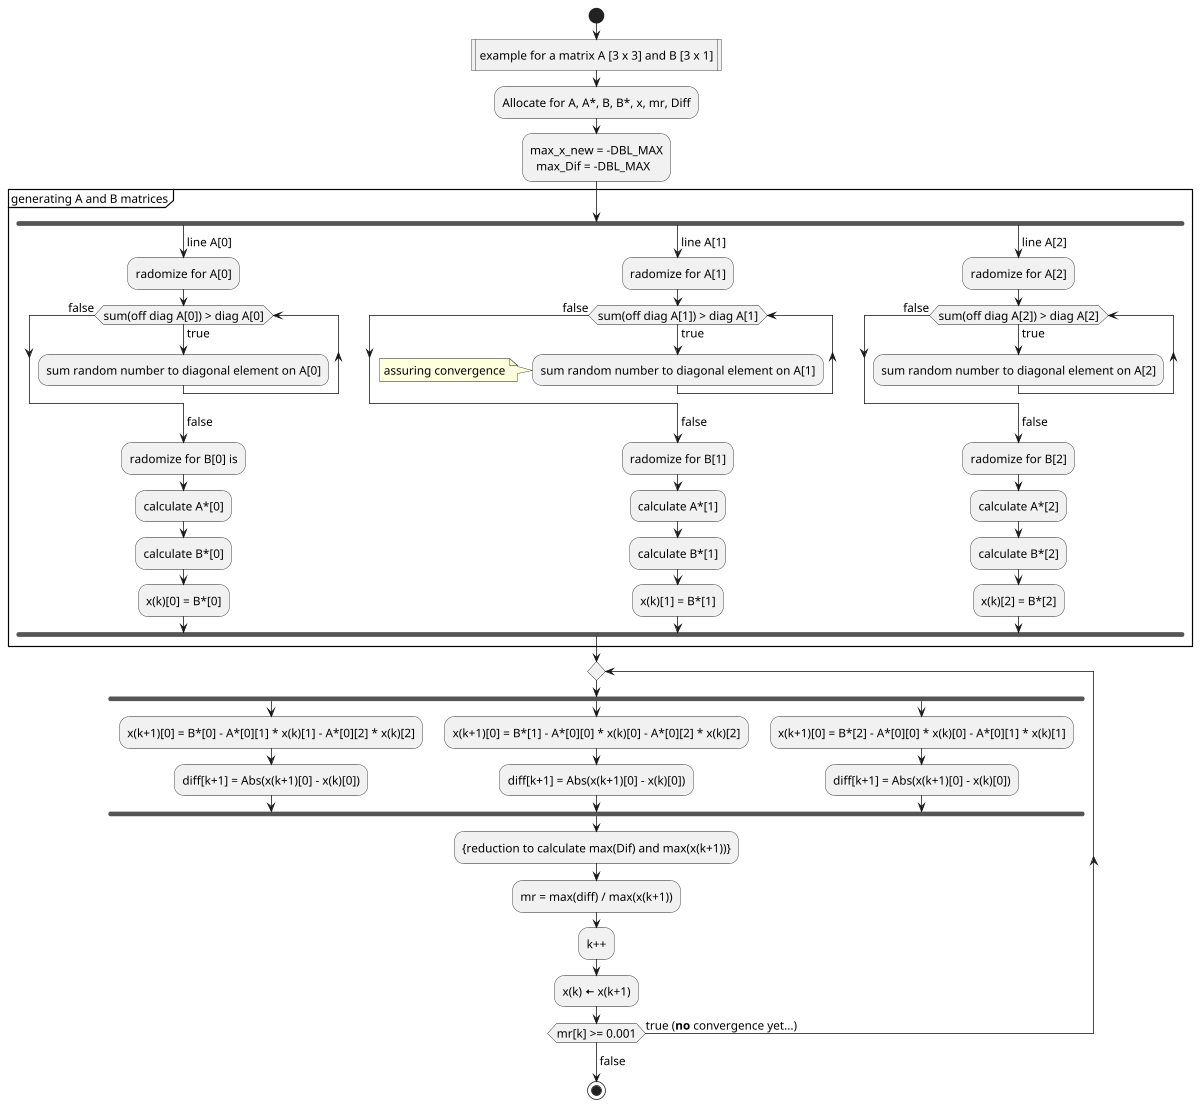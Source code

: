 @startuml
scale 1200 width
skinparam defaultFontName Ubuntu Mono
skinparam defaultFontSize 15

start

:example for a matrix A [3 x 3] and B [3 x 1]|

:Allocate for A, A*, B, B*, x, mr, Diff;

:max_x_new = -DBL_MAX
  max_Dif = -DBL_MAX;

partition "generating A and B matrices" {
    fork
        ->line A[0];
        :radomize for A[0];
        while (sum(off diag A[0]) > diag A[0]) is (true)
            :sum random number to diagonal element on A[0];
        end while (false)
        ->false;
        :radomize for B[0] is;
        :calculate A*[0];
        :calculate B*[0];
        :x(k)[0] = B*[0];
    fork again
        ->line A[1];
        :radomize for A[1];
        while (sum(off diag A[1]) > diag A[1]) is (true)
            :sum random number to diagonal element on A[1];
        end while (false)
        note left
            assuring convergence
        end note
        ->false;
        :radomize for B[1];
        :calculate A*[1];
        :calculate B*[1];
        :x(k)[1] = B*[1];
    fork again
        ->line A[2];
        :radomize for A[2];
        while (sum(off diag A[2]) > diag A[2]) is (true)
            :sum random number to diagonal element on A[2];
        end while (false)
        ->false;
        :radomize for B[2];
        :calculate A*[2];
        :calculate B*[2];
        :x(k)[2] = B*[2];
    end fork
}
repeat
    fork
        :x(k+1)[0] = B*[0] - A*[0][1] * x(k)[1] - A*[0][2] * x(k)[2];
        :diff[k+1] = Abs(x(k+1)[0] - x(k)[0]);
    fork again
        :x(k+1)[0] = B*[1] - A*[0][0] * x(k)[0] - A*[0][2] * x(k)[2];
        :diff[k+1] = Abs(x(k+1)[0] - x(k)[0]);
    fork again
        :x(k+1)[0] = B*[2] - A*[0][0] * x(k)[0] - A*[0][1] * x(k)[1];
        :diff[k+1] = Abs(x(k+1)[0] - x(k)[0]);
    end fork
    :{reduction to calculate max(Dif) and max(x(k+1))};
    :mr = max(diff) / max(x(k+1));
    :k++;
    :x(k) <&arrow-left> x(k+1);
repeat while (mr[k] >= 0.001) is (true (**no** convergence yet...))
->false;
stop
@enduml


@startuml
salt
{
  Just plain text
  [This is my button]
  ()  Unchecked radio
  (X) Checked radio
  []  Unchecked box
  [X] Checked box
  "Enter text here   "
  ^This is a droplist^
}
@enduml

@startuml
:<math>int_0^1f(x)dx</math>;
:<math>x^2+y_1+z_12^34</math>;
note right
Try also
<math>d/dxf(x)=lim_(h->0)(f(x+h)-f(x))/h</math>
<latex>P(y|\mathbf{x}) \mbox{ or } f(\mathbf{x})+\epsilon</latex>
end note
@enduml
